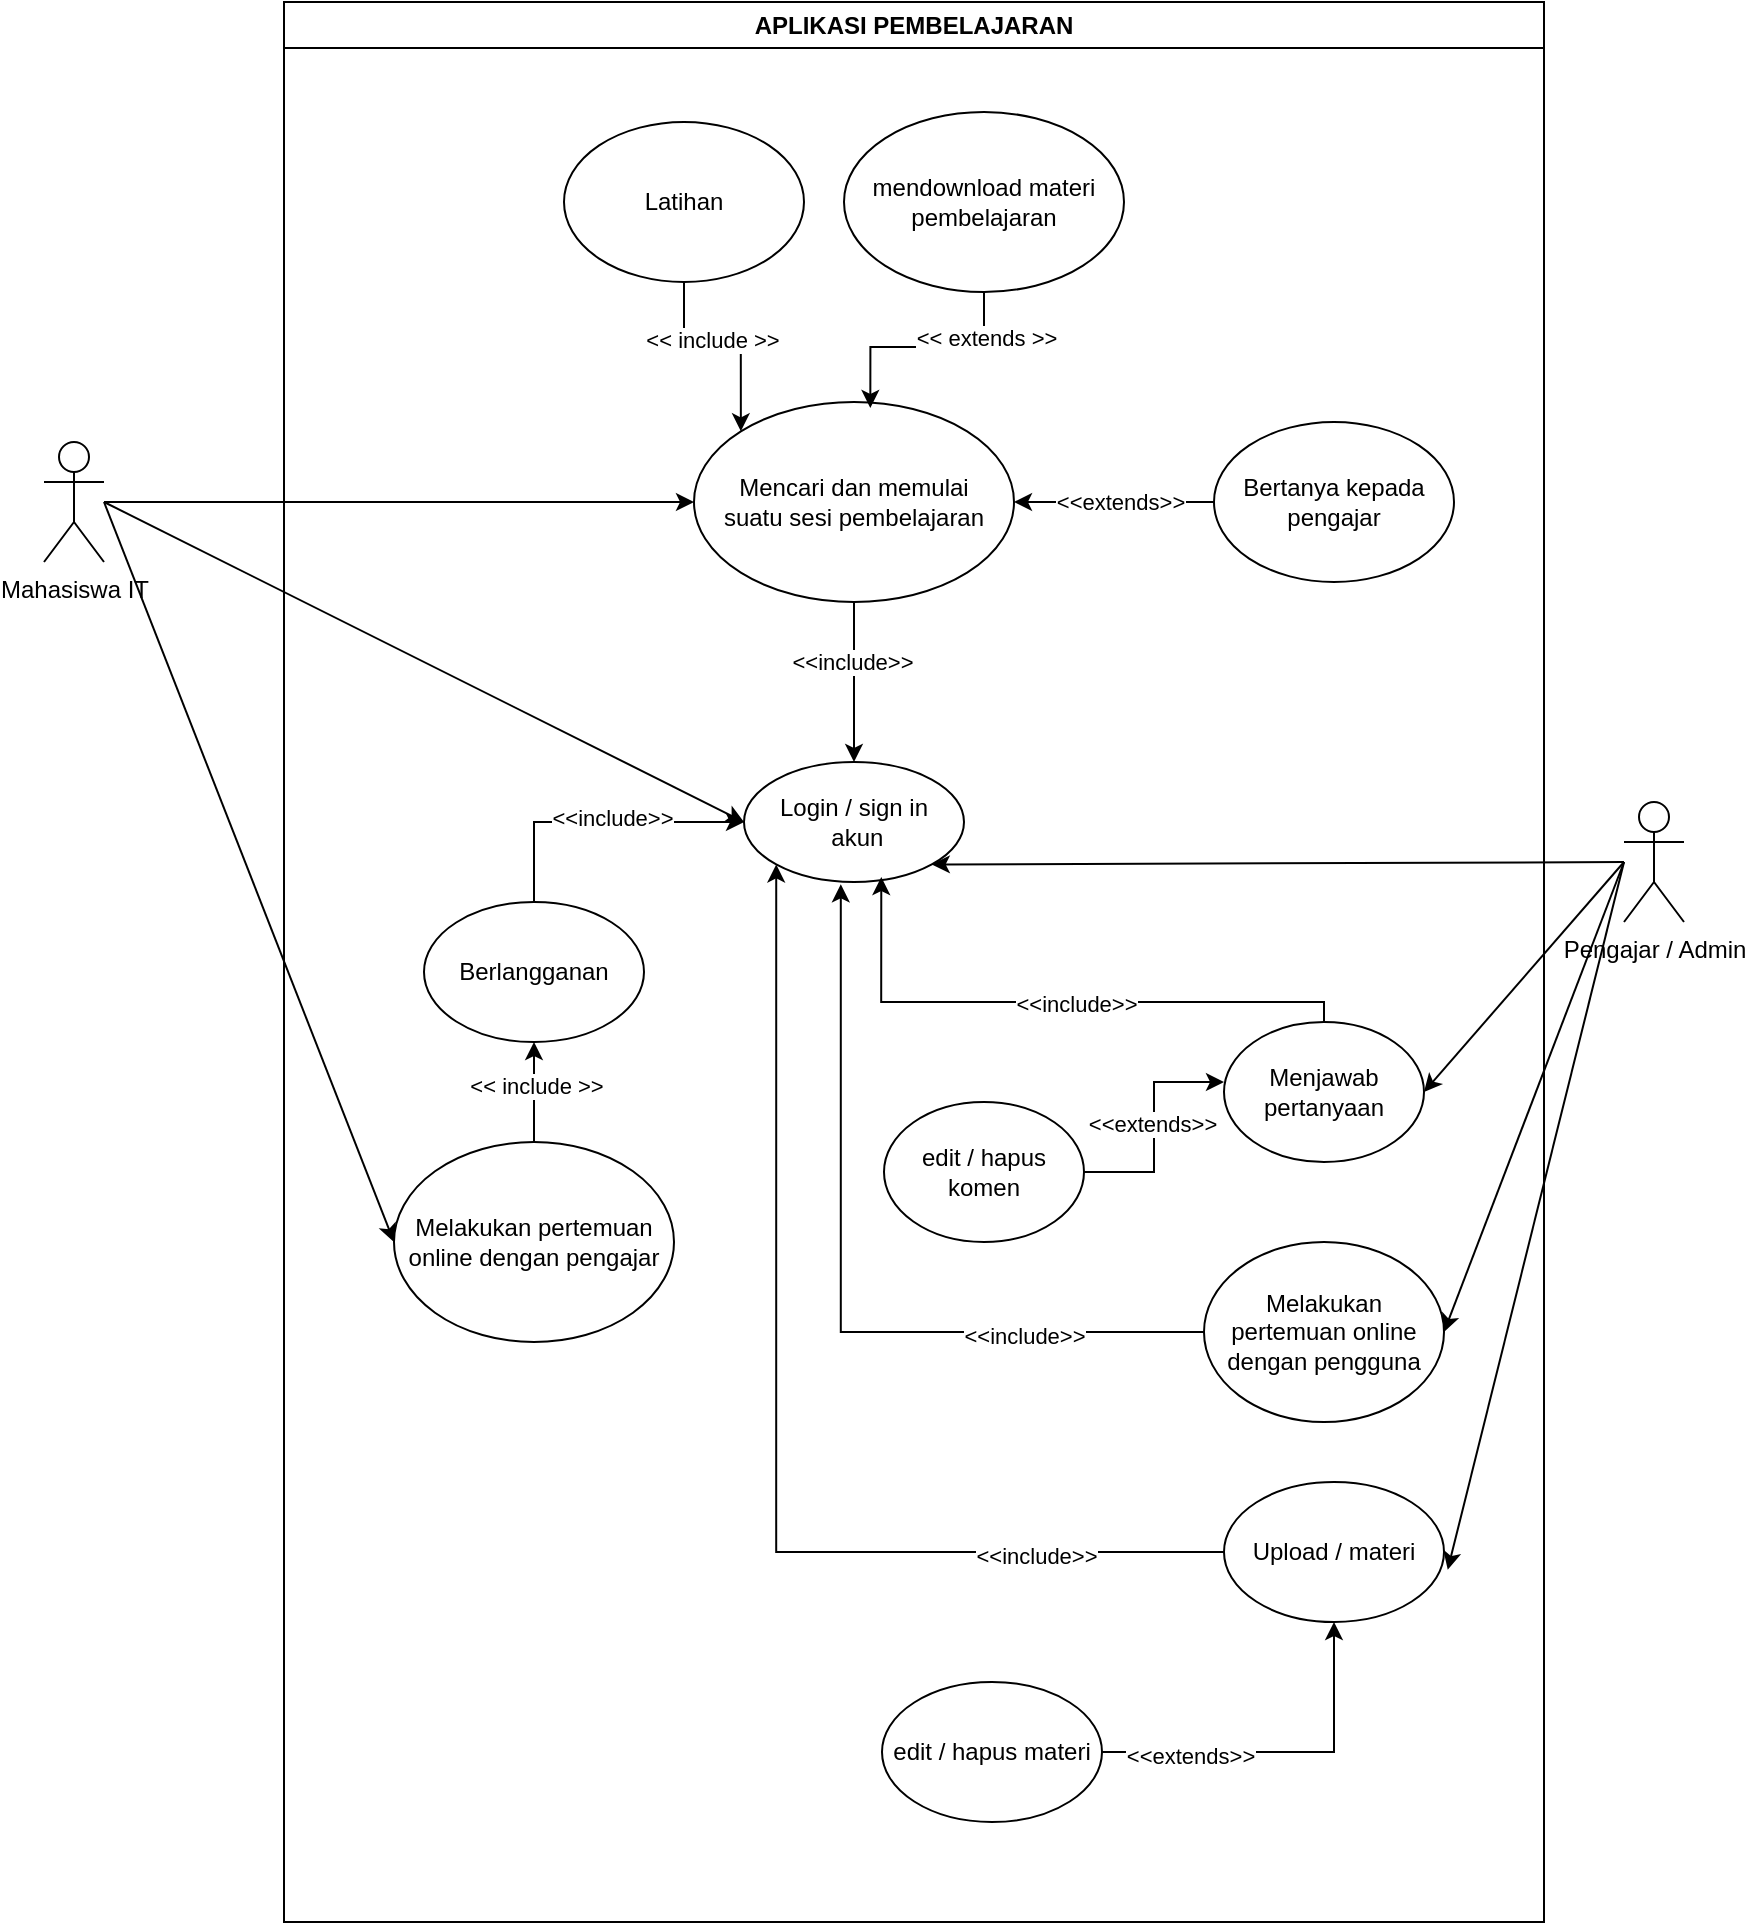 <mxfile version="21.7.4" type="github">
  <diagram name="Page-1" id="5cM_U98hyAv5uVVu_wwB">
    <mxGraphModel dx="1438" dy="952" grid="1" gridSize="10" guides="1" tooltips="1" connect="1" arrows="1" fold="1" page="1" pageScale="1" pageWidth="850" pageHeight="1100" math="0" shadow="0">
      <root>
        <mxCell id="0" />
        <mxCell id="1" parent="0" />
        <mxCell id="JtMoBv-EsyKKJYAJ59AV-68" style="rounded=0;orthogonalLoop=1;jettySize=auto;html=1;entryX=0;entryY=0.5;entryDx=0;entryDy=0;" edge="1" parent="1" source="JtMoBv-EsyKKJYAJ59AV-1" target="JtMoBv-EsyKKJYAJ59AV-9">
          <mxGeometry relative="1" as="geometry" />
        </mxCell>
        <mxCell id="JtMoBv-EsyKKJYAJ59AV-73" style="rounded=0;orthogonalLoop=1;jettySize=auto;html=1;entryX=0;entryY=0.5;entryDx=0;entryDy=0;" edge="1" parent="1" target="JtMoBv-EsyKKJYAJ59AV-8">
          <mxGeometry relative="1" as="geometry">
            <mxPoint x="50" y="340" as="sourcePoint" />
          </mxGeometry>
        </mxCell>
        <mxCell id="JtMoBv-EsyKKJYAJ59AV-121" style="rounded=0;orthogonalLoop=1;jettySize=auto;html=1;entryX=0;entryY=0.5;entryDx=0;entryDy=0;" edge="1" parent="1" target="JtMoBv-EsyKKJYAJ59AV-45">
          <mxGeometry relative="1" as="geometry">
            <mxPoint x="50" y="340" as="sourcePoint" />
          </mxGeometry>
        </mxCell>
        <mxCell id="JtMoBv-EsyKKJYAJ59AV-1" value="Mahasiswa IT" style="shape=umlActor;verticalLabelPosition=bottom;verticalAlign=top;html=1;outlineConnect=0;" vertex="1" parent="1">
          <mxGeometry x="20" y="310" width="30" height="60" as="geometry" />
        </mxCell>
        <mxCell id="JtMoBv-EsyKKJYAJ59AV-4" value="APLIKASI PEMBELAJARAN" style="swimlane;whiteSpace=wrap;html=1;" vertex="1" parent="1">
          <mxGeometry x="140" y="90" width="630" height="960" as="geometry" />
        </mxCell>
        <mxCell id="JtMoBv-EsyKKJYAJ59AV-8" value="Login / sign in&lt;br&gt;&amp;nbsp;akun" style="ellipse;whiteSpace=wrap;html=1;" vertex="1" parent="JtMoBv-EsyKKJYAJ59AV-4">
          <mxGeometry x="230" y="380" width="110" height="60" as="geometry" />
        </mxCell>
        <mxCell id="JtMoBv-EsyKKJYAJ59AV-119" style="edgeStyle=orthogonalEdgeStyle;rounded=0;orthogonalLoop=1;jettySize=auto;html=1;entryX=0.5;entryY=0;entryDx=0;entryDy=0;" edge="1" parent="JtMoBv-EsyKKJYAJ59AV-4" source="JtMoBv-EsyKKJYAJ59AV-9" target="JtMoBv-EsyKKJYAJ59AV-8">
          <mxGeometry relative="1" as="geometry" />
        </mxCell>
        <mxCell id="JtMoBv-EsyKKJYAJ59AV-120" value="&amp;lt;&amp;lt;include&amp;gt;&amp;gt;" style="edgeLabel;html=1;align=center;verticalAlign=middle;resizable=0;points=[];" vertex="1" connectable="0" parent="JtMoBv-EsyKKJYAJ59AV-119">
          <mxGeometry x="-0.244" y="-1" relative="1" as="geometry">
            <mxPoint as="offset" />
          </mxGeometry>
        </mxCell>
        <mxCell id="JtMoBv-EsyKKJYAJ59AV-9" value="Mencari dan memulai &lt;br&gt;suatu sesi pembelajaran" style="ellipse;whiteSpace=wrap;html=1;" vertex="1" parent="JtMoBv-EsyKKJYAJ59AV-4">
          <mxGeometry x="205" y="200" width="160" height="100" as="geometry" />
        </mxCell>
        <mxCell id="JtMoBv-EsyKKJYAJ59AV-53" style="edgeStyle=orthogonalEdgeStyle;rounded=0;orthogonalLoop=1;jettySize=auto;html=1;exitX=0.5;exitY=1;exitDx=0;exitDy=0;entryX=0;entryY=0;entryDx=0;entryDy=0;" edge="1" parent="JtMoBv-EsyKKJYAJ59AV-4" source="JtMoBv-EsyKKJYAJ59AV-10" target="JtMoBv-EsyKKJYAJ59AV-9">
          <mxGeometry relative="1" as="geometry" />
        </mxCell>
        <mxCell id="JtMoBv-EsyKKJYAJ59AV-56" value="&amp;lt;&amp;lt; include &amp;gt;&amp;gt;" style="edgeLabel;html=1;align=center;verticalAlign=middle;resizable=0;points=[];" vertex="1" connectable="0" parent="JtMoBv-EsyKKJYAJ59AV-53">
          <mxGeometry x="-0.156" y="1" relative="1" as="geometry">
            <mxPoint as="offset" />
          </mxGeometry>
        </mxCell>
        <mxCell id="JtMoBv-EsyKKJYAJ59AV-10" value="Latihan" style="ellipse;whiteSpace=wrap;html=1;" vertex="1" parent="JtMoBv-EsyKKJYAJ59AV-4">
          <mxGeometry x="140" y="60" width="120" height="80" as="geometry" />
        </mxCell>
        <mxCell id="JtMoBv-EsyKKJYAJ59AV-122" style="edgeStyle=orthogonalEdgeStyle;rounded=0;orthogonalLoop=1;jettySize=auto;html=1;entryX=1;entryY=0.5;entryDx=0;entryDy=0;" edge="1" parent="JtMoBv-EsyKKJYAJ59AV-4" source="JtMoBv-EsyKKJYAJ59AV-15" target="JtMoBv-EsyKKJYAJ59AV-9">
          <mxGeometry relative="1" as="geometry" />
        </mxCell>
        <mxCell id="JtMoBv-EsyKKJYAJ59AV-123" value="&amp;lt;&amp;lt;extends&amp;gt;&amp;gt;" style="edgeLabel;html=1;align=center;verticalAlign=middle;resizable=0;points=[];" vertex="1" connectable="0" parent="JtMoBv-EsyKKJYAJ59AV-122">
          <mxGeometry x="-0.049" relative="1" as="geometry">
            <mxPoint as="offset" />
          </mxGeometry>
        </mxCell>
        <mxCell id="JtMoBv-EsyKKJYAJ59AV-15" value="Bertanya kepada pengajar" style="ellipse;whiteSpace=wrap;html=1;" vertex="1" parent="JtMoBv-EsyKKJYAJ59AV-4">
          <mxGeometry x="465" y="210" width="120" height="80" as="geometry" />
        </mxCell>
        <mxCell id="JtMoBv-EsyKKJYAJ59AV-75" style="edgeStyle=orthogonalEdgeStyle;rounded=0;orthogonalLoop=1;jettySize=auto;html=1;entryX=0;entryY=0.5;entryDx=0;entryDy=0;" edge="1" parent="JtMoBv-EsyKKJYAJ59AV-4" source="JtMoBv-EsyKKJYAJ59AV-25" target="JtMoBv-EsyKKJYAJ59AV-8">
          <mxGeometry relative="1" as="geometry">
            <Array as="points">
              <mxPoint x="125" y="410" />
            </Array>
          </mxGeometry>
        </mxCell>
        <mxCell id="JtMoBv-EsyKKJYAJ59AV-76" value="&amp;lt;&amp;lt;include&amp;gt;&amp;gt;" style="edgeLabel;html=1;align=center;verticalAlign=middle;resizable=0;points=[];" vertex="1" connectable="0" parent="JtMoBv-EsyKKJYAJ59AV-75">
          <mxGeometry x="0.089" y="2" relative="1" as="geometry">
            <mxPoint as="offset" />
          </mxGeometry>
        </mxCell>
        <mxCell id="JtMoBv-EsyKKJYAJ59AV-25" value="Berlangganan" style="ellipse;whiteSpace=wrap;html=1;" vertex="1" parent="JtMoBv-EsyKKJYAJ59AV-4">
          <mxGeometry x="70" y="450" width="110" height="70" as="geometry" />
        </mxCell>
        <mxCell id="JtMoBv-EsyKKJYAJ59AV-71" style="edgeStyle=orthogonalEdgeStyle;rounded=0;orthogonalLoop=1;jettySize=auto;html=1;entryX=0.5;entryY=1;entryDx=0;entryDy=0;" edge="1" parent="JtMoBv-EsyKKJYAJ59AV-4" source="JtMoBv-EsyKKJYAJ59AV-45" target="JtMoBv-EsyKKJYAJ59AV-25">
          <mxGeometry relative="1" as="geometry" />
        </mxCell>
        <mxCell id="JtMoBv-EsyKKJYAJ59AV-72" value="&amp;lt;&amp;lt; include &amp;gt;&amp;gt;" style="edgeLabel;html=1;align=center;verticalAlign=middle;resizable=0;points=[];" vertex="1" connectable="0" parent="JtMoBv-EsyKKJYAJ59AV-71">
          <mxGeometry x="0.111" y="-1" relative="1" as="geometry">
            <mxPoint as="offset" />
          </mxGeometry>
        </mxCell>
        <mxCell id="JtMoBv-EsyKKJYAJ59AV-45" value="Melakukan pertemuan online dengan pengajar" style="ellipse;whiteSpace=wrap;html=1;" vertex="1" parent="JtMoBv-EsyKKJYAJ59AV-4">
          <mxGeometry x="55" y="570" width="140" height="100" as="geometry" />
        </mxCell>
        <mxCell id="JtMoBv-EsyKKJYAJ59AV-52" style="edgeStyle=orthogonalEdgeStyle;rounded=0;orthogonalLoop=1;jettySize=auto;html=1;exitX=0.5;exitY=1;exitDx=0;exitDy=0;entryX=0.551;entryY=0.03;entryDx=0;entryDy=0;entryPerimeter=0;" edge="1" parent="JtMoBv-EsyKKJYAJ59AV-4" source="JtMoBv-EsyKKJYAJ59AV-48" target="JtMoBv-EsyKKJYAJ59AV-9">
          <mxGeometry relative="1" as="geometry" />
        </mxCell>
        <mxCell id="JtMoBv-EsyKKJYAJ59AV-54" value="&amp;lt;&amp;lt; extends &amp;gt;&amp;gt;" style="edgeLabel;html=1;align=center;verticalAlign=middle;resizable=0;points=[];" vertex="1" connectable="0" parent="JtMoBv-EsyKKJYAJ59AV-52">
          <mxGeometry x="-0.605" y="1" relative="1" as="geometry">
            <mxPoint as="offset" />
          </mxGeometry>
        </mxCell>
        <mxCell id="JtMoBv-EsyKKJYAJ59AV-48" value="mendownload materi pembelajaran" style="ellipse;whiteSpace=wrap;html=1;" vertex="1" parent="JtMoBv-EsyKKJYAJ59AV-4">
          <mxGeometry x="280" y="55" width="140" height="90" as="geometry" />
        </mxCell>
        <mxCell id="JtMoBv-EsyKKJYAJ59AV-92" style="edgeStyle=orthogonalEdgeStyle;rounded=0;orthogonalLoop=1;jettySize=auto;html=1;entryX=0.624;entryY=0.959;entryDx=0;entryDy=0;entryPerimeter=0;" edge="1" parent="JtMoBv-EsyKKJYAJ59AV-4" source="JtMoBv-EsyKKJYAJ59AV-84" target="JtMoBv-EsyKKJYAJ59AV-8">
          <mxGeometry relative="1" as="geometry">
            <Array as="points">
              <mxPoint x="520" y="500" />
              <mxPoint x="299" y="500" />
            </Array>
          </mxGeometry>
        </mxCell>
        <mxCell id="JtMoBv-EsyKKJYAJ59AV-99" value="&amp;lt;&amp;lt;include&amp;gt;&amp;gt;" style="edgeLabel;html=1;align=center;verticalAlign=middle;resizable=0;points=[];" vertex="1" connectable="0" parent="JtMoBv-EsyKKJYAJ59AV-92">
          <mxGeometry x="-0.083" y="1" relative="1" as="geometry">
            <mxPoint as="offset" />
          </mxGeometry>
        </mxCell>
        <mxCell id="JtMoBv-EsyKKJYAJ59AV-84" value="Menjawab pertanyaan" style="ellipse;whiteSpace=wrap;html=1;" vertex="1" parent="JtMoBv-EsyKKJYAJ59AV-4">
          <mxGeometry x="470" y="510" width="100" height="70" as="geometry" />
        </mxCell>
        <mxCell id="JtMoBv-EsyKKJYAJ59AV-93" style="edgeStyle=orthogonalEdgeStyle;rounded=0;orthogonalLoop=1;jettySize=auto;html=1;entryX=0.44;entryY=1.019;entryDx=0;entryDy=0;entryPerimeter=0;" edge="1" parent="JtMoBv-EsyKKJYAJ59AV-4" source="JtMoBv-EsyKKJYAJ59AV-85" target="JtMoBv-EsyKKJYAJ59AV-8">
          <mxGeometry relative="1" as="geometry" />
        </mxCell>
        <mxCell id="JtMoBv-EsyKKJYAJ59AV-98" value="&amp;lt;&amp;lt;include&amp;gt;&amp;gt;" style="edgeLabel;html=1;align=center;verticalAlign=middle;resizable=0;points=[];" vertex="1" connectable="0" parent="JtMoBv-EsyKKJYAJ59AV-93">
          <mxGeometry x="-0.555" y="2" relative="1" as="geometry">
            <mxPoint as="offset" />
          </mxGeometry>
        </mxCell>
        <mxCell id="JtMoBv-EsyKKJYAJ59AV-85" value="Melakukan pertemuan online dengan pengguna" style="ellipse;whiteSpace=wrap;html=1;" vertex="1" parent="JtMoBv-EsyKKJYAJ59AV-4">
          <mxGeometry x="460" y="620" width="120" height="90" as="geometry" />
        </mxCell>
        <mxCell id="JtMoBv-EsyKKJYAJ59AV-124" style="edgeStyle=orthogonalEdgeStyle;rounded=0;orthogonalLoop=1;jettySize=auto;html=1;entryX=0;entryY=0.429;entryDx=0;entryDy=0;entryPerimeter=0;" edge="1" parent="JtMoBv-EsyKKJYAJ59AV-4" source="JtMoBv-EsyKKJYAJ59AV-95" target="JtMoBv-EsyKKJYAJ59AV-84">
          <mxGeometry relative="1" as="geometry" />
        </mxCell>
        <mxCell id="JtMoBv-EsyKKJYAJ59AV-125" value="&amp;lt;&amp;lt;extends&amp;gt;&amp;gt;" style="edgeLabel;html=1;align=center;verticalAlign=middle;resizable=0;points=[];" vertex="1" connectable="0" parent="JtMoBv-EsyKKJYAJ59AV-124">
          <mxGeometry x="0.036" y="1" relative="1" as="geometry">
            <mxPoint as="offset" />
          </mxGeometry>
        </mxCell>
        <mxCell id="JtMoBv-EsyKKJYAJ59AV-95" value="edit / hapus komen" style="ellipse;whiteSpace=wrap;html=1;" vertex="1" parent="JtMoBv-EsyKKJYAJ59AV-4">
          <mxGeometry x="300" y="550" width="100" height="70" as="geometry" />
        </mxCell>
        <mxCell id="JtMoBv-EsyKKJYAJ59AV-105" style="edgeStyle=orthogonalEdgeStyle;rounded=0;orthogonalLoop=1;jettySize=auto;html=1;entryX=0;entryY=1;entryDx=0;entryDy=0;" edge="1" parent="JtMoBv-EsyKKJYAJ59AV-4" source="JtMoBv-EsyKKJYAJ59AV-103" target="JtMoBv-EsyKKJYAJ59AV-8">
          <mxGeometry relative="1" as="geometry" />
        </mxCell>
        <mxCell id="JtMoBv-EsyKKJYAJ59AV-107" value="&amp;lt;&amp;lt;include&amp;gt;&amp;gt;" style="edgeLabel;html=1;align=center;verticalAlign=middle;resizable=0;points=[];" vertex="1" connectable="0" parent="JtMoBv-EsyKKJYAJ59AV-105">
          <mxGeometry x="-0.669" y="2" relative="1" as="geometry">
            <mxPoint as="offset" />
          </mxGeometry>
        </mxCell>
        <mxCell id="JtMoBv-EsyKKJYAJ59AV-103" value="Upload / materi" style="ellipse;whiteSpace=wrap;html=1;" vertex="1" parent="JtMoBv-EsyKKJYAJ59AV-4">
          <mxGeometry x="470" y="740" width="110" height="70" as="geometry" />
        </mxCell>
        <mxCell id="JtMoBv-EsyKKJYAJ59AV-126" style="edgeStyle=orthogonalEdgeStyle;rounded=0;orthogonalLoop=1;jettySize=auto;html=1;entryX=0.5;entryY=1;entryDx=0;entryDy=0;" edge="1" parent="JtMoBv-EsyKKJYAJ59AV-4" source="JtMoBv-EsyKKJYAJ59AV-108" target="JtMoBv-EsyKKJYAJ59AV-103">
          <mxGeometry relative="1" as="geometry" />
        </mxCell>
        <mxCell id="JtMoBv-EsyKKJYAJ59AV-127" value="&amp;lt;&amp;lt;extends&amp;gt;&amp;gt;" style="edgeLabel;html=1;align=center;verticalAlign=middle;resizable=0;points=[];" vertex="1" connectable="0" parent="JtMoBv-EsyKKJYAJ59AV-126">
          <mxGeometry x="-0.513" y="-2" relative="1" as="geometry">
            <mxPoint as="offset" />
          </mxGeometry>
        </mxCell>
        <mxCell id="JtMoBv-EsyKKJYAJ59AV-108" value="edit / hapus materi" style="ellipse;whiteSpace=wrap;html=1;" vertex="1" parent="JtMoBv-EsyKKJYAJ59AV-4">
          <mxGeometry x="299" y="840" width="110" height="70" as="geometry" />
        </mxCell>
        <mxCell id="JtMoBv-EsyKKJYAJ59AV-88" style="rounded=0;orthogonalLoop=1;jettySize=auto;html=1;entryX=1;entryY=1;entryDx=0;entryDy=0;" edge="1" parent="1" source="JtMoBv-EsyKKJYAJ59AV-82" target="JtMoBv-EsyKKJYAJ59AV-8">
          <mxGeometry relative="1" as="geometry" />
        </mxCell>
        <mxCell id="JtMoBv-EsyKKJYAJ59AV-116" style="rounded=0;orthogonalLoop=1;jettySize=auto;html=1;entryX=1;entryY=0.5;entryDx=0;entryDy=0;" edge="1" parent="1" target="JtMoBv-EsyKKJYAJ59AV-84">
          <mxGeometry relative="1" as="geometry">
            <mxPoint x="810" y="520" as="sourcePoint" />
          </mxGeometry>
        </mxCell>
        <mxCell id="JtMoBv-EsyKKJYAJ59AV-117" style="rounded=0;orthogonalLoop=1;jettySize=auto;html=1;entryX=1;entryY=0.5;entryDx=0;entryDy=0;" edge="1" parent="1" target="JtMoBv-EsyKKJYAJ59AV-85">
          <mxGeometry relative="1" as="geometry">
            <mxPoint x="810" y="520" as="sourcePoint" />
          </mxGeometry>
        </mxCell>
        <mxCell id="JtMoBv-EsyKKJYAJ59AV-118" style="rounded=0;orthogonalLoop=1;jettySize=auto;html=1;entryX=1.017;entryY=0.626;entryDx=0;entryDy=0;entryPerimeter=0;" edge="1" parent="1" target="JtMoBv-EsyKKJYAJ59AV-103">
          <mxGeometry relative="1" as="geometry">
            <mxPoint x="810" y="520" as="sourcePoint" />
          </mxGeometry>
        </mxCell>
        <mxCell id="JtMoBv-EsyKKJYAJ59AV-82" value="Pengajar / Admin" style="shape=umlActor;verticalLabelPosition=bottom;verticalAlign=top;html=1;outlineConnect=0;" vertex="1" parent="1">
          <mxGeometry x="810" y="490" width="30" height="60" as="geometry" />
        </mxCell>
      </root>
    </mxGraphModel>
  </diagram>
</mxfile>
